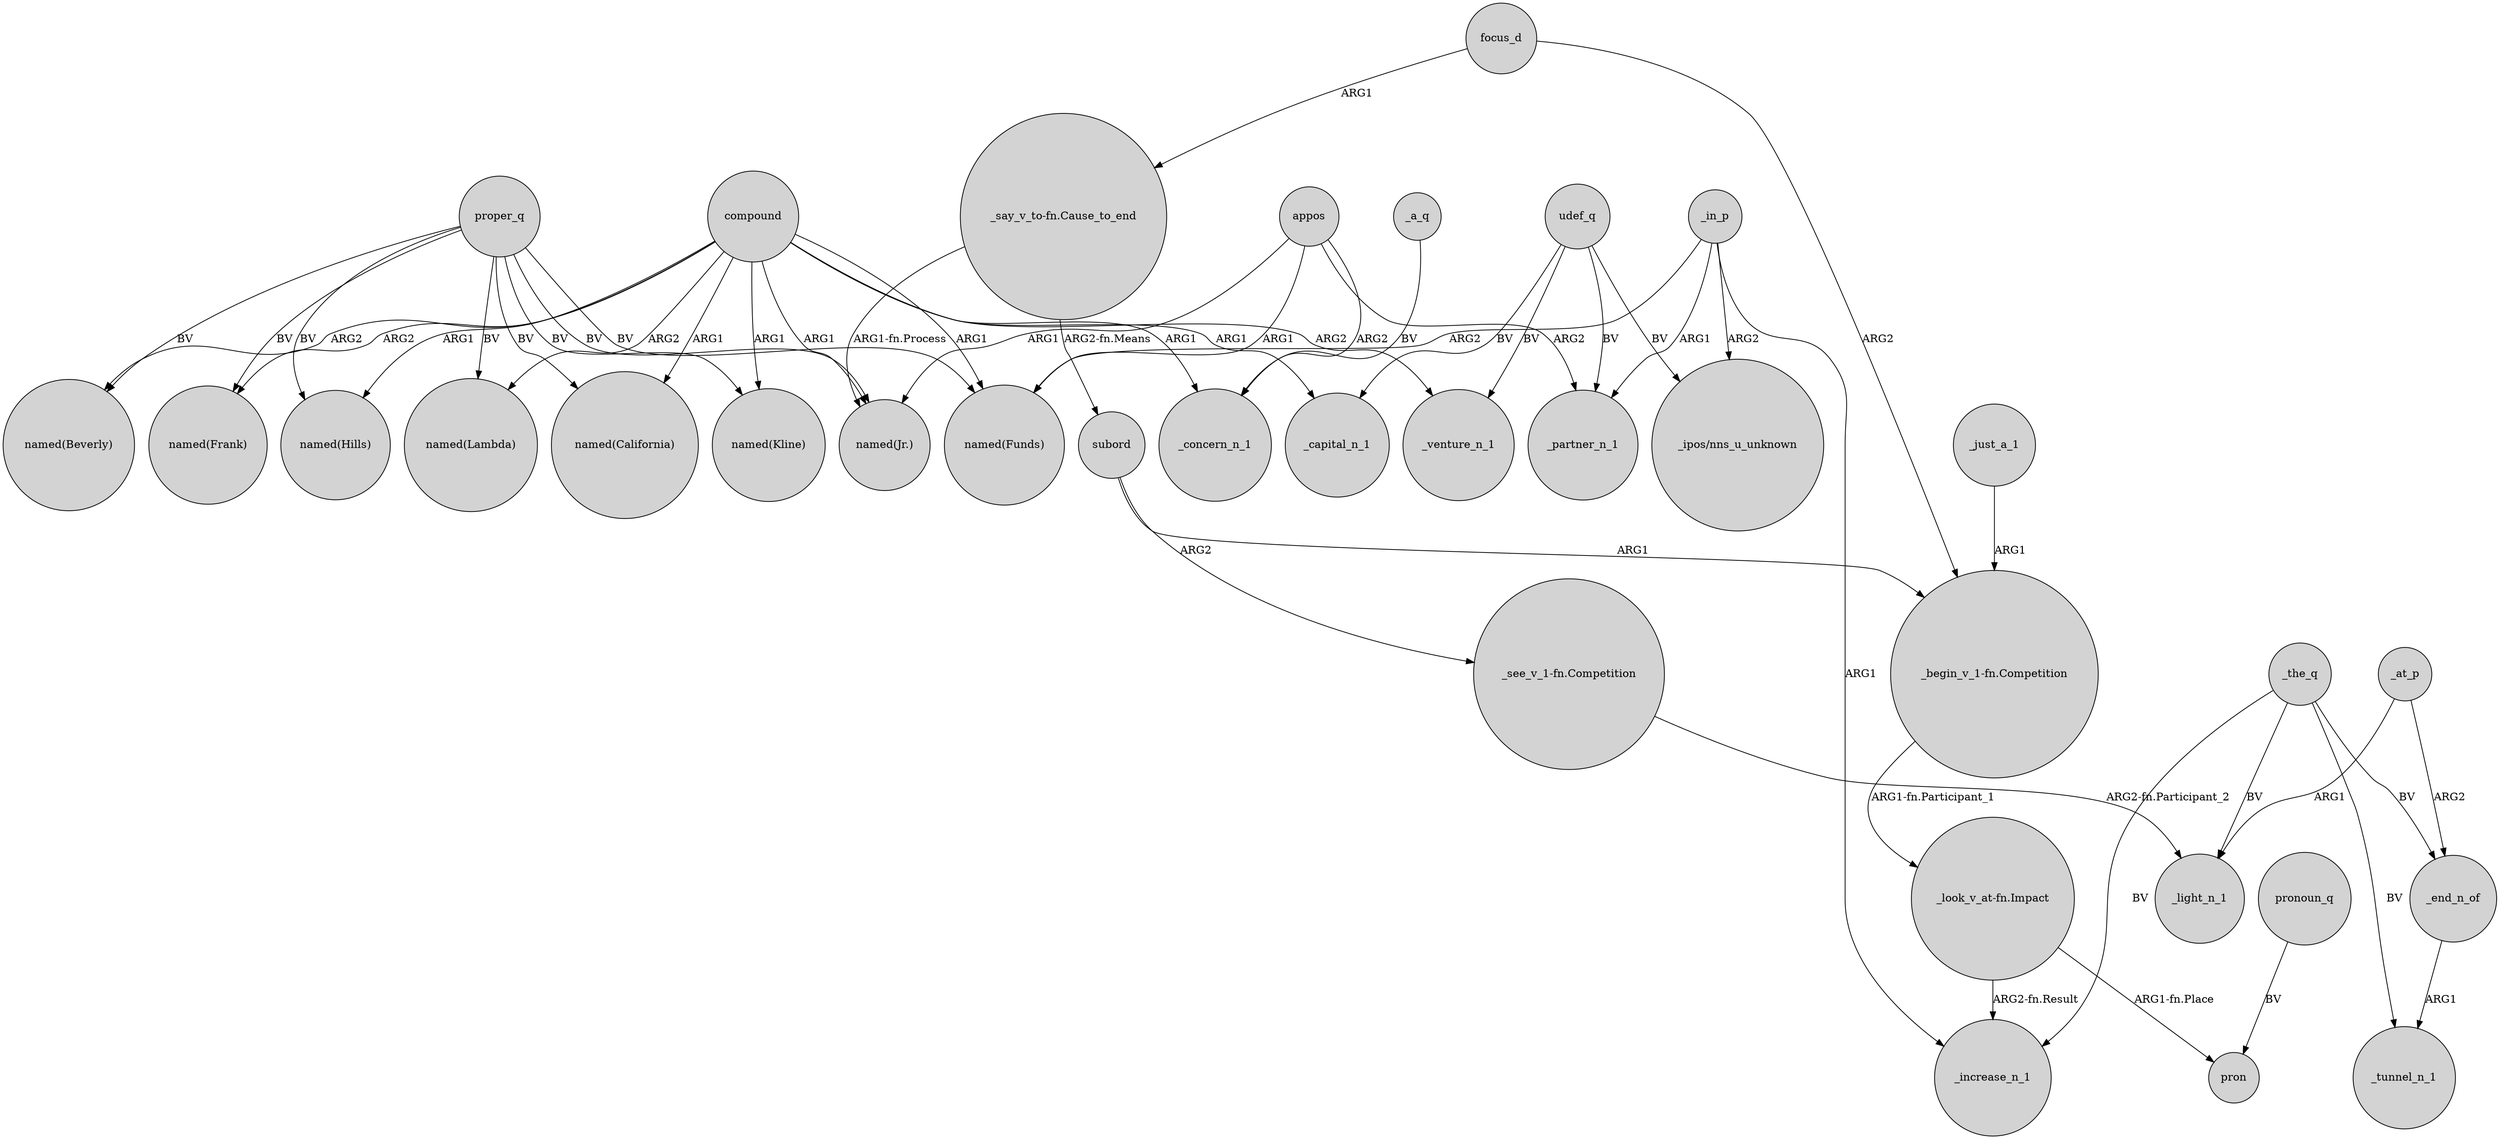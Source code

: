 digraph {
	node [shape=circle style=filled]
	compound -> "named(Funds)" [label=ARG1]
	_at_p -> _end_n_of [label=ARG2]
	_in_p -> _partner_n_1 [label=ARG1]
	appos -> "named(Jr.)" [label=ARG1]
	focus_d -> "_say_v_to-fn.Cause_to_end" [label=ARG1]
	udef_q -> "_ipos/nns_u_unknown" [label=BV]
	proper_q -> "named(Lambda)" [label=BV]
	_at_p -> _light_n_1 [label=ARG1]
	"_begin_v_1-fn.Competition" -> "_look_v_at-fn.Impact" [label="ARG1-fn.Participant_1"]
	subord -> "_see_v_1-fn.Competition" [label=ARG2]
	appos -> _partner_n_1 [label=ARG2]
	_end_n_of -> _tunnel_n_1 [label=ARG1]
	appos -> _concern_n_1 [label=ARG2]
	proper_q -> "named(Jr.)" [label=BV]
	"_say_v_to-fn.Cause_to_end" -> subord [label="ARG2-fn.Means"]
	_in_p -> "named(Funds)" [label=ARG2]
	compound -> "named(Frank)" [label=ARG2]
	proper_q -> "named(Kline)" [label=BV]
	compound -> _venture_n_1 [label=ARG2]
	pronoun_q -> pron [label=BV]
	compound -> "named(Kline)" [label=ARG1]
	proper_q -> "named(Beverly)" [label=BV]
	udef_q -> _partner_n_1 [label=BV]
	_a_q -> _concern_n_1 [label=BV]
	appos -> "named(Funds)" [label=ARG1]
	compound -> "named(Lambda)" [label=ARG2]
	proper_q -> "named(Frank)" [label=BV]
	"_look_v_at-fn.Impact" -> _increase_n_1 [label="ARG2-fn.Result"]
	proper_q -> "named(Hills)" [label=BV]
	udef_q -> _capital_n_1 [label=BV]
	_the_q -> _light_n_1 [label=BV]
	compound -> _concern_n_1 [label=ARG1]
	compound -> _capital_n_1 [label=ARG1]
	compound -> "named(Hills)" [label=ARG1]
	"_see_v_1-fn.Competition" -> _light_n_1 [label="ARG2-fn.Participant_2"]
	_the_q -> _tunnel_n_1 [label=BV]
	subord -> "_begin_v_1-fn.Competition" [label=ARG1]
	compound -> "named(California)" [label=ARG1]
	_just_a_1 -> "_begin_v_1-fn.Competition" [label=ARG1]
	proper_q -> "named(California)" [label=BV]
	udef_q -> _venture_n_1 [label=BV]
	"_look_v_at-fn.Impact" -> pron [label="ARG1-fn.Place"]
	"_say_v_to-fn.Cause_to_end" -> "named(Jr.)" [label="ARG1-fn.Process"]
	_the_q -> _increase_n_1 [label=BV]
	_in_p -> _increase_n_1 [label=ARG1]
	proper_q -> "named(Funds)" [label=BV]
	focus_d -> "_begin_v_1-fn.Competition" [label=ARG2]
	_in_p -> "_ipos/nns_u_unknown" [label=ARG2]
	_the_q -> _end_n_of [label=BV]
	compound -> "named(Jr.)" [label=ARG1]
	compound -> "named(Beverly)" [label=ARG2]
}
